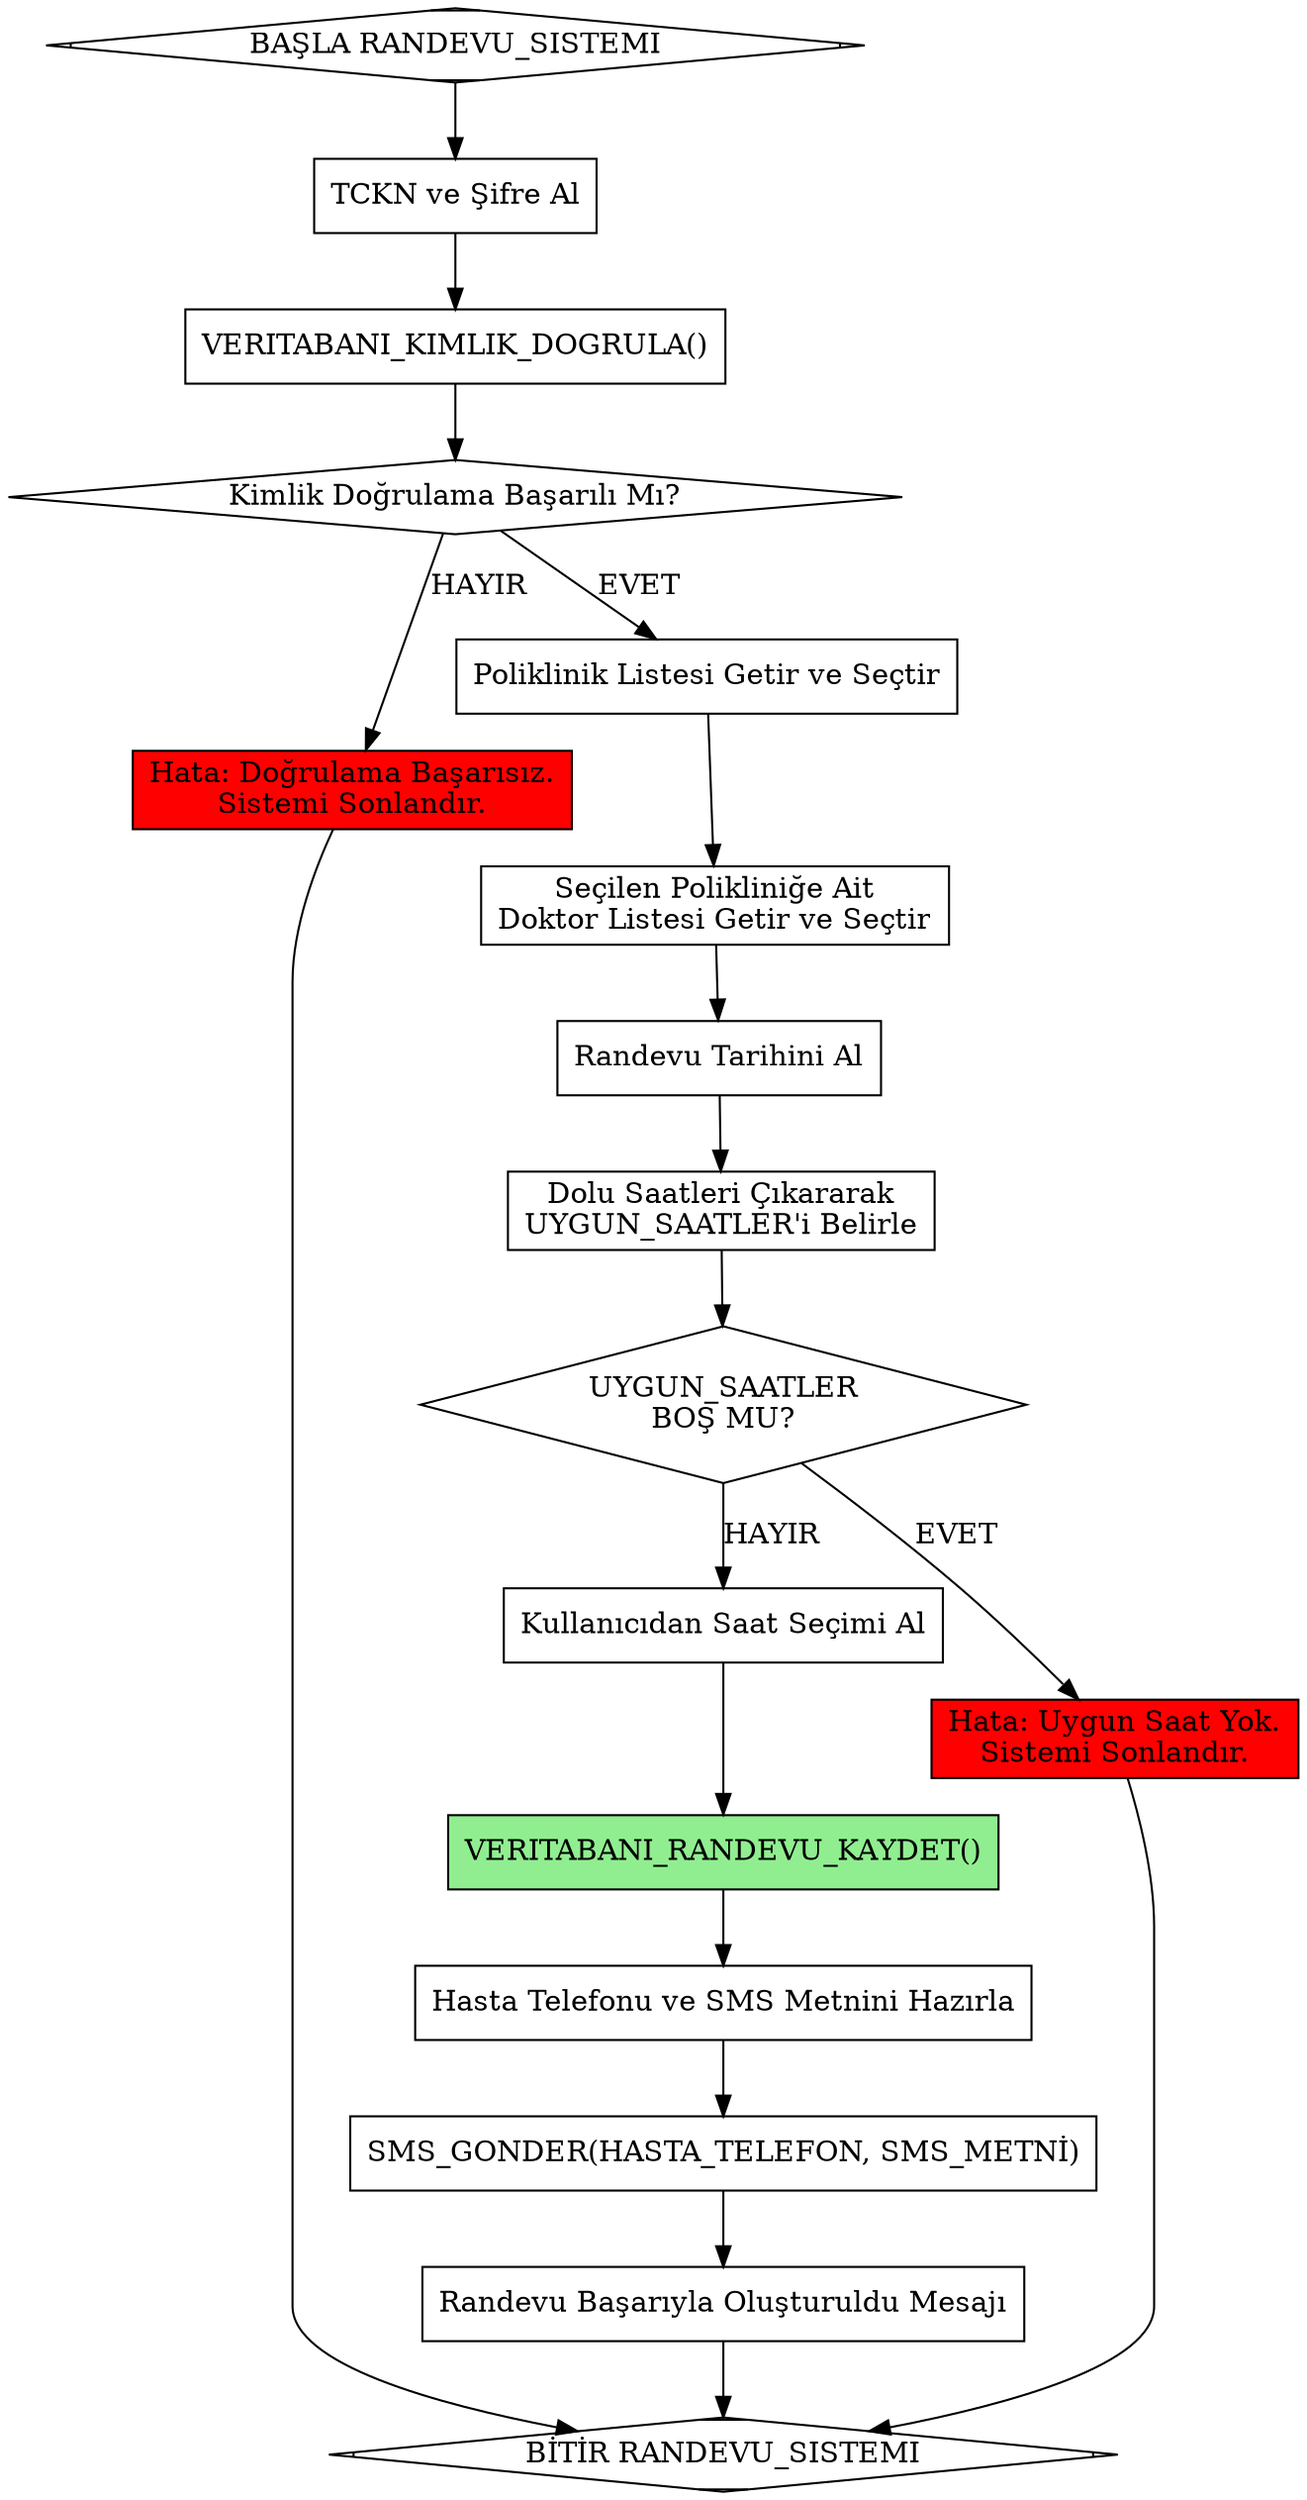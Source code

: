 digraph RANDEVU_SISTEMI_FLOW {
    rankdir=TB;
    node [shape=box];
    
    // Node Tanımlamaları
    start [label="BAŞLA RANDEVU_SISTEMI", shape=Mdiamond];
    
    // 1. Kimlik Doğrulama
    islem1_input [label="TCKN ve Şifre Al", shape=box];
    islem1_dogrula [label="VERITABANI_KIMLIK_DOGRULA()", shape=box];
    karar1 [label="Kimlik Doğrulama Başarılı Mı?", shape=diamond];
    islem1_hata [label="Hata: Doğrulama Başarısız.\nSistemi Sonlandır.", shape=box, style=filled, fillcolor=red];
    
    // 2. Poliklinik Seçimi
    islem2_poliklinik [label="Poliklinik Listesi Getir ve Seçtir", shape=box];
    
    // 3. Doktor Listesi Görüntüleme
    islem3_doktor [label="Seçilen Polikliniğe Ait\nDoktor Listesi Getir ve Seçtir", shape=box];
    
    // 4. Uygun Saatleri Gösterme
    islem4_tarih_al [label="Randevu Tarihini Al", shape=box];
    islem4_saat_hesapla [label="Dolu Saatleri Çıkararak\nUYGUN_SAATLER'i Belirle", shape=box];
    karar4 [label="UYGUN_SAATLER\nBOŞ MU?", shape=diamond];
    islem4_saat_sec [label="Kullanıcıdan Saat Seçimi Al", shape=box];
    islem4_saat_yok [label="Hata: Uygun Saat Yok.\nSistemi Sonlandır.", shape=box, style=filled, fillcolor=red];

    // 5. Randevu Onaylama ve Kayıt
    islem5_kaydet [label="VERITABANI_RANDEVU_KAYDET()", shape=box, style=filled, fillcolor=lightgreen];
    
    // 6. SMS Gönderme
    islem6_sms_hazirla [label="Hasta Telefonu ve SMS Metnini Hazırla", shape=box];
    islem6_sms_gonder [label="SMS_GONDER(HASTA_TELEFON, SMS_METNİ)", shape=box];
    
    // 7. Sistem Bitişi
    islem7_son [label="Randevu Başarıyla Oluşturuldu Mesajı", shape=box];
    end [label="BİTİR RANDEVU_SISTEMI", shape=Mdiamond];

    // Akış Bağlantıları
    start -> islem1_input;
    islem1_input -> islem1_dogrula;
    islem1_dogrula -> karar1;
    
    // 1. Karar (Kimlik Doğrulama)
    karar1 -> islem2_poliklinik [label="EVET"];
    karar1 -> islem1_hata [label="HAYIR"];
    islem1_hata -> end;
    
    // 2-3. Poliklinik ve Doktor
    islem2_poliklinik -> islem3_doktor;
    
    // 4. Karar (Saat Kontrolü)
    islem3_doktor -> islem4_tarih_al;
    islem4_tarih_al -> islem4_saat_hesapla;
    islem4_saat_hesapla -> karar4;
    karar4 -> islem4_saat_sec [label="HAYIR"]; // Saat boş değilse seçime geç
    karar4 -> islem4_saat_yok [label="EVET"]; // Saat boş ise sonlandır
    islem4_saat_yok -> end;
    
    // 5-6-7. Kayıt ve Sonlandırma
    islem4_saat_sec -> islem5_kaydet;
    islem5_kaydet -> islem6_sms_hazirla;
    islem6_sms_hazirla -> islem6_sms_gonder;
    islem6_sms_gonder -> islem7_son;
    islem7_son -> end;
}
